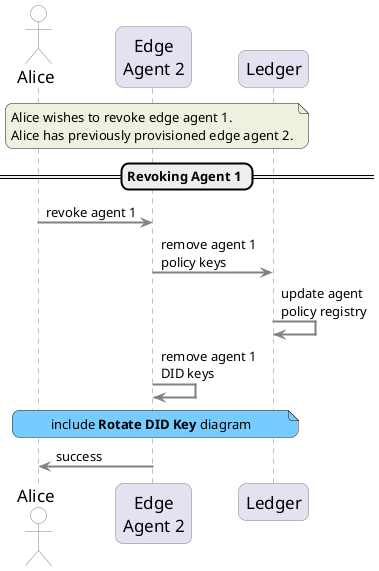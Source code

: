 @startuml
skinparam sequenceArrowThickness 2
skinparam roundcorner 15
skinparam maxmessagesize 100
skinparam sequence {
	ArrowColor grey
	LifeLineBorderColor grey
    ParticipantBorderColor grey
	boxbordercolor white
	ParticipantFontSize 17
	actorfontsize 17
	boxfontsize 17
	boxfontcolor grey
	ActorBorderColor grey
    Actorbackgroundcolor white
}

actor Alice as al
participant "Edge\nAgent 2" as ea
participant "Ledger" as le

note over al, le #f0f0e0
Alice wishes to revoke edge agent 1.
Alice has previously provisioned edge agent 2.
end note

== Revoking Agent 1 ==

al -> ea: revoke agent 1
ea -> le: remove agent 1 policy keys
le -> le: update agent policy registry
ea -> ea: remove agent 1 DID keys

note over al, le #77ccff
include <b>Rotate DID Key</b> diagram
end note

ea -> al: success

@enduml
